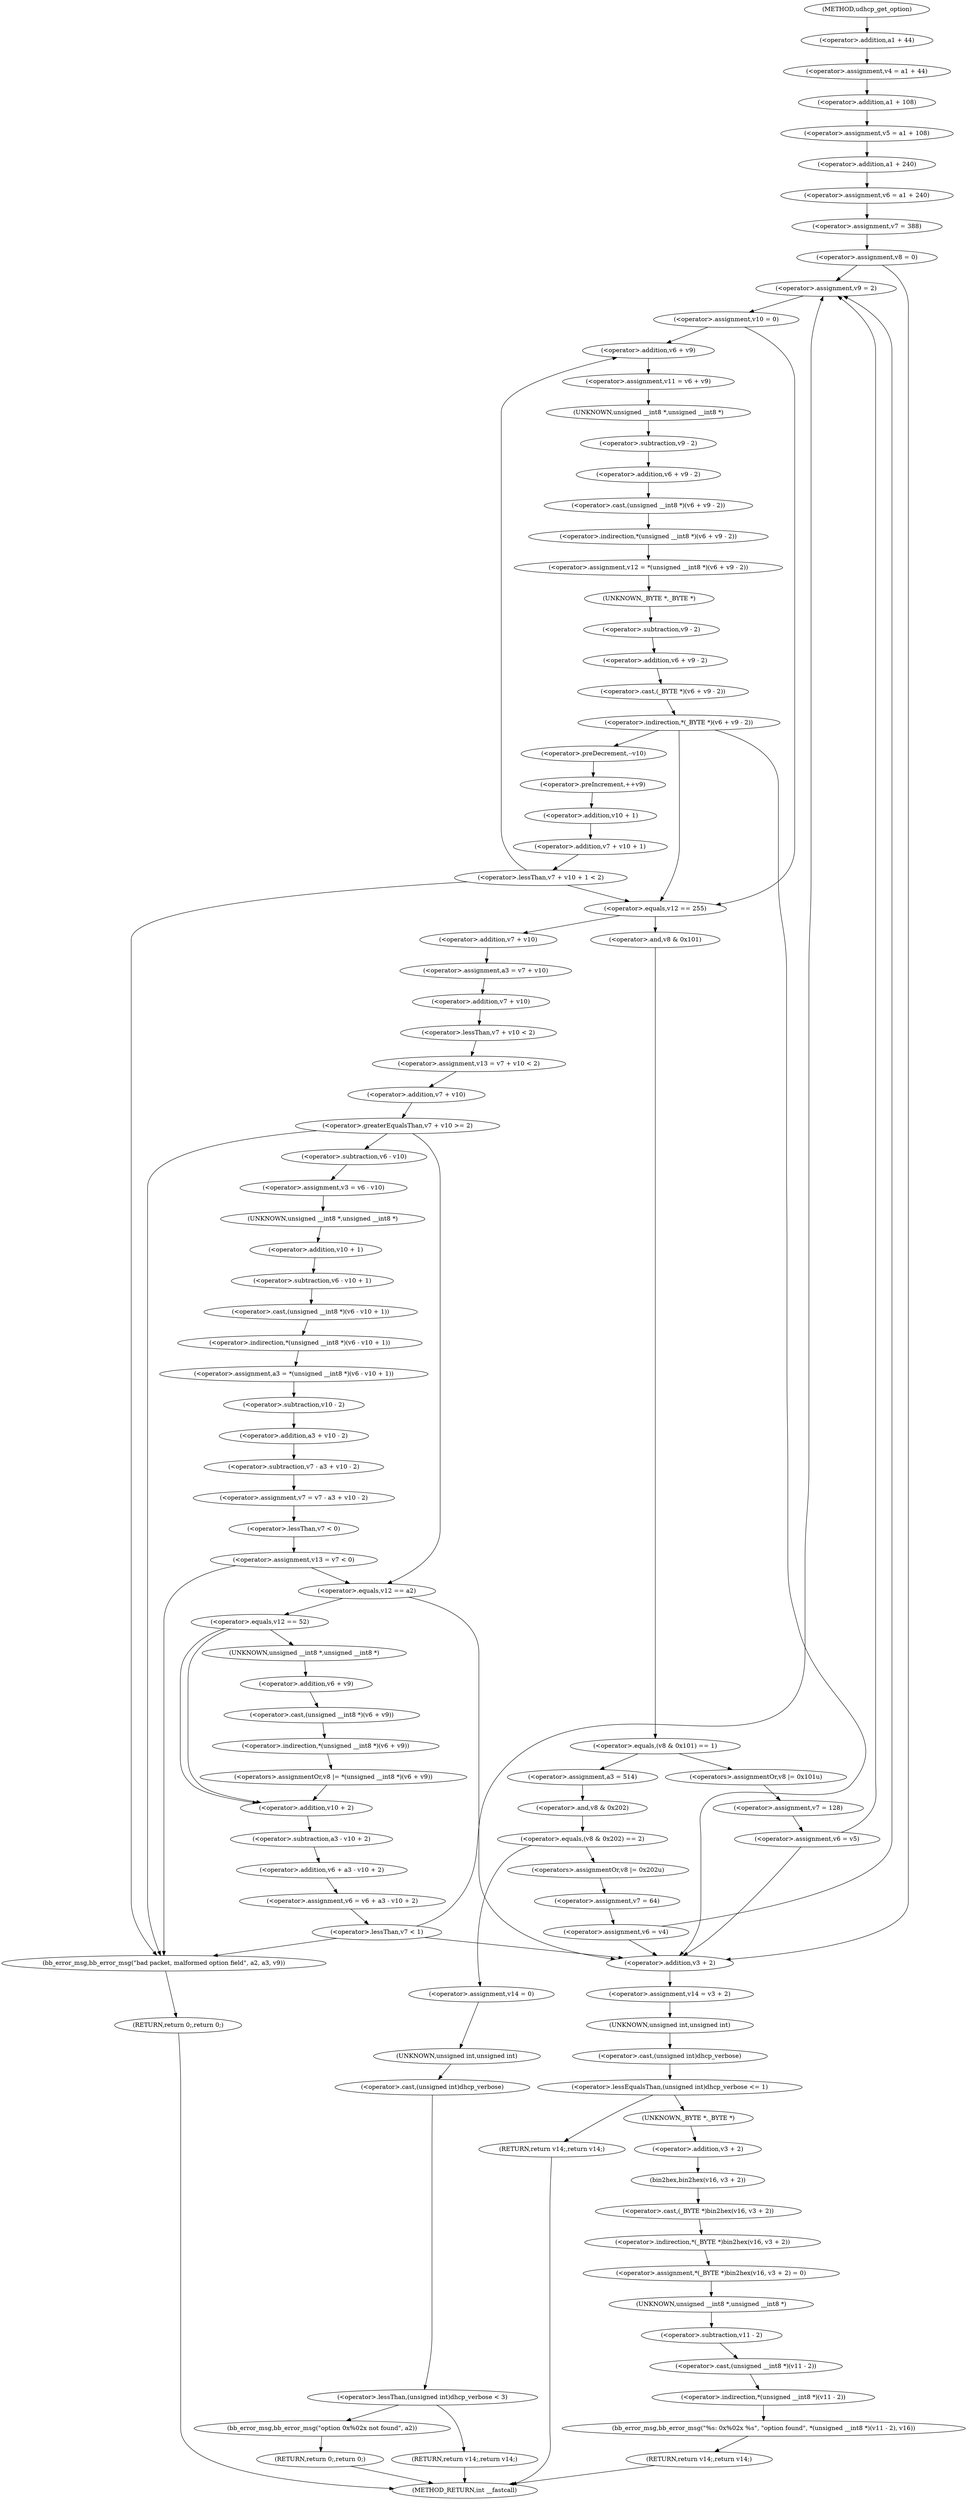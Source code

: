 digraph udhcp_get_option {  
"1000132" [label = "(<operator>.assignment,v4 = a1 + 44)" ]
"1000134" [label = "(<operator>.addition,a1 + 44)" ]
"1000137" [label = "(<operator>.assignment,v5 = a1 + 108)" ]
"1000139" [label = "(<operator>.addition,a1 + 108)" ]
"1000142" [label = "(<operator>.assignment,v6 = a1 + 240)" ]
"1000144" [label = "(<operator>.addition,a1 + 240)" ]
"1000147" [label = "(<operator>.assignment,v7 = 388)" ]
"1000150" [label = "(<operator>.assignment,v8 = 0)" ]
"1000156" [label = "(<operator>.assignment,v9 = 2)" ]
"1000159" [label = "(<operator>.assignment,v10 = 0)" ]
"1000165" [label = "(<operator>.assignment,v11 = v6 + v9)" ]
"1000167" [label = "(<operator>.addition,v6 + v9)" ]
"1000170" [label = "(<operator>.assignment,v12 = *(unsigned __int8 *)(v6 + v9 - 2))" ]
"1000172" [label = "(<operator>.indirection,*(unsigned __int8 *)(v6 + v9 - 2))" ]
"1000173" [label = "(<operator>.cast,(unsigned __int8 *)(v6 + v9 - 2))" ]
"1000174" [label = "(UNKNOWN,unsigned __int8 *,unsigned __int8 *)" ]
"1000175" [label = "(<operator>.addition,v6 + v9 - 2)" ]
"1000177" [label = "(<operator>.subtraction,v9 - 2)" ]
"1000181" [label = "(<operator>.indirection,*(_BYTE *)(v6 + v9 - 2))" ]
"1000182" [label = "(<operator>.cast,(_BYTE *)(v6 + v9 - 2))" ]
"1000183" [label = "(UNKNOWN,_BYTE *,_BYTE *)" ]
"1000184" [label = "(<operator>.addition,v6 + v9 - 2)" ]
"1000186" [label = "(<operator>.subtraction,v9 - 2)" ]
"1000190" [label = "(<operator>.preDecrement,--v10)" ]
"1000192" [label = "(<operator>.preIncrement,++v9)" ]
"1000195" [label = "(<operator>.lessThan,v7 + v10 + 1 < 2)" ]
"1000196" [label = "(<operator>.addition,v7 + v10 + 1)" ]
"1000198" [label = "(<operator>.addition,v10 + 1)" ]
"1000204" [label = "(<operator>.equals,v12 == 255)" ]
"1000209" [label = "(<operator>.equals,(v8 & 0x101) == 1)" ]
"1000210" [label = "(<operator>.and,v8 & 0x101)" ]
"1000215" [label = "(<operators>.assignmentOr,v8 |= 0x101u)" ]
"1000218" [label = "(<operator>.assignment,v7 = 128)" ]
"1000221" [label = "(<operator>.assignment,v6 = v5)" ]
"1000225" [label = "(<operator>.assignment,a3 = 514)" ]
"1000229" [label = "(<operator>.equals,(v8 & 0x202) == 2)" ]
"1000230" [label = "(<operator>.and,v8 & 0x202)" ]
"1000235" [label = "(<operators>.assignmentOr,v8 |= 0x202u)" ]
"1000238" [label = "(<operator>.assignment,v7 = 64)" ]
"1000241" [label = "(<operator>.assignment,v6 = v4)" ]
"1000245" [label = "(<operator>.assignment,v14 = 0)" ]
"1000249" [label = "(<operator>.lessThan,(unsigned int)dhcp_verbose < 3)" ]
"1000250" [label = "(<operator>.cast,(unsigned int)dhcp_verbose)" ]
"1000251" [label = "(UNKNOWN,unsigned int,unsigned int)" ]
"1000254" [label = "(RETURN,return v14;,return v14;)" ]
"1000256" [label = "(bb_error_msg,bb_error_msg(\"option 0x%02x not found\", a2))" ]
"1000259" [label = "(RETURN,return 0;,return 0;)" ]
"1000261" [label = "(<operator>.assignment,a3 = v7 + v10)" ]
"1000263" [label = "(<operator>.addition,v7 + v10)" ]
"1000266" [label = "(<operator>.assignment,v13 = v7 + v10 < 2)" ]
"1000268" [label = "(<operator>.lessThan,v7 + v10 < 2)" ]
"1000269" [label = "(<operator>.addition,v7 + v10)" ]
"1000274" [label = "(<operator>.greaterEqualsThan,v7 + v10 >= 2)" ]
"1000275" [label = "(<operator>.addition,v7 + v10)" ]
"1000280" [label = "(<operator>.assignment,v3 = v6 - v10)" ]
"1000282" [label = "(<operator>.subtraction,v6 - v10)" ]
"1000285" [label = "(<operator>.assignment,a3 = *(unsigned __int8 *)(v6 - v10 + 1))" ]
"1000287" [label = "(<operator>.indirection,*(unsigned __int8 *)(v6 - v10 + 1))" ]
"1000288" [label = "(<operator>.cast,(unsigned __int8 *)(v6 - v10 + 1))" ]
"1000289" [label = "(UNKNOWN,unsigned __int8 *,unsigned __int8 *)" ]
"1000290" [label = "(<operator>.subtraction,v6 - v10 + 1)" ]
"1000292" [label = "(<operator>.addition,v10 + 1)" ]
"1000295" [label = "(<operator>.assignment,v7 = v7 - a3 + v10 - 2)" ]
"1000297" [label = "(<operator>.subtraction,v7 - a3 + v10 - 2)" ]
"1000299" [label = "(<operator>.addition,a3 + v10 - 2)" ]
"1000301" [label = "(<operator>.subtraction,v10 - 2)" ]
"1000304" [label = "(<operator>.assignment,v13 = v7 < 0)" ]
"1000306" [label = "(<operator>.lessThan,v7 < 0)" ]
"1000313" [label = "(bb_error_msg,bb_error_msg(\"bad packet, malformed option field\", a2, a3, v9))" ]
"1000318" [label = "(RETURN,return 0;,return 0;)" ]
"1000321" [label = "(<operator>.equals,v12 == a2)" ]
"1000326" [label = "(<operator>.equals,v12 == 52)" ]
"1000332" [label = "(<operators>.assignmentOr,v8 |= *(unsigned __int8 *)(v6 + v9))" ]
"1000334" [label = "(<operator>.indirection,*(unsigned __int8 *)(v6 + v9))" ]
"1000335" [label = "(<operator>.cast,(unsigned __int8 *)(v6 + v9))" ]
"1000336" [label = "(UNKNOWN,unsigned __int8 *,unsigned __int8 *)" ]
"1000337" [label = "(<operator>.addition,v6 + v9)" ]
"1000340" [label = "(<operator>.assignment,v6 = v6 + a3 - v10 + 2)" ]
"1000342" [label = "(<operator>.addition,v6 + a3 - v10 + 2)" ]
"1000344" [label = "(<operator>.subtraction,a3 - v10 + 2)" ]
"1000346" [label = "(<operator>.addition,v10 + 2)" ]
"1000350" [label = "(<operator>.lessThan,v7 < 1)" ]
"1000354" [label = "(<operator>.assignment,v14 = v3 + 2)" ]
"1000356" [label = "(<operator>.addition,v3 + 2)" ]
"1000360" [label = "(<operator>.lessEqualsThan,(unsigned int)dhcp_verbose <= 1)" ]
"1000361" [label = "(<operator>.cast,(unsigned int)dhcp_verbose)" ]
"1000362" [label = "(UNKNOWN,unsigned int,unsigned int)" ]
"1000365" [label = "(RETURN,return v14;,return v14;)" ]
"1000367" [label = "(<operator>.assignment,*(_BYTE *)bin2hex(v16, v3 + 2) = 0)" ]
"1000368" [label = "(<operator>.indirection,*(_BYTE *)bin2hex(v16, v3 + 2))" ]
"1000369" [label = "(<operator>.cast,(_BYTE *)bin2hex(v16, v3 + 2))" ]
"1000370" [label = "(UNKNOWN,_BYTE *,_BYTE *)" ]
"1000371" [label = "(bin2hex,bin2hex(v16, v3 + 2))" ]
"1000373" [label = "(<operator>.addition,v3 + 2)" ]
"1000377" [label = "(bb_error_msg,bb_error_msg(\"%s: 0x%02x %s\", \"option found\", *(unsigned __int8 *)(v11 - 2), v16))" ]
"1000380" [label = "(<operator>.indirection,*(unsigned __int8 *)(v11 - 2))" ]
"1000381" [label = "(<operator>.cast,(unsigned __int8 *)(v11 - 2))" ]
"1000382" [label = "(UNKNOWN,unsigned __int8 *,unsigned __int8 *)" ]
"1000383" [label = "(<operator>.subtraction,v11 - 2)" ]
"1000387" [label = "(RETURN,return v14;,return v14;)" ]
"1000114" [label = "(METHOD,udhcp_get_option)" ]
"1000389" [label = "(METHOD_RETURN,int __fastcall)" ]
  "1000132" -> "1000139" 
  "1000134" -> "1000132" 
  "1000137" -> "1000144" 
  "1000139" -> "1000137" 
  "1000142" -> "1000147" 
  "1000144" -> "1000142" 
  "1000147" -> "1000150" 
  "1000150" -> "1000156" 
  "1000150" -> "1000356" 
  "1000156" -> "1000159" 
  "1000159" -> "1000167" 
  "1000159" -> "1000204" 
  "1000165" -> "1000174" 
  "1000167" -> "1000165" 
  "1000170" -> "1000183" 
  "1000172" -> "1000170" 
  "1000173" -> "1000172" 
  "1000174" -> "1000177" 
  "1000175" -> "1000173" 
  "1000177" -> "1000175" 
  "1000181" -> "1000204" 
  "1000181" -> "1000356" 
  "1000181" -> "1000190" 
  "1000182" -> "1000181" 
  "1000183" -> "1000186" 
  "1000184" -> "1000182" 
  "1000186" -> "1000184" 
  "1000190" -> "1000192" 
  "1000192" -> "1000198" 
  "1000195" -> "1000167" 
  "1000195" -> "1000204" 
  "1000195" -> "1000313" 
  "1000196" -> "1000195" 
  "1000198" -> "1000196" 
  "1000204" -> "1000210" 
  "1000204" -> "1000263" 
  "1000209" -> "1000215" 
  "1000209" -> "1000225" 
  "1000210" -> "1000209" 
  "1000215" -> "1000218" 
  "1000218" -> "1000221" 
  "1000221" -> "1000156" 
  "1000221" -> "1000356" 
  "1000225" -> "1000230" 
  "1000229" -> "1000235" 
  "1000229" -> "1000245" 
  "1000230" -> "1000229" 
  "1000235" -> "1000238" 
  "1000238" -> "1000241" 
  "1000241" -> "1000156" 
  "1000241" -> "1000356" 
  "1000245" -> "1000251" 
  "1000249" -> "1000254" 
  "1000249" -> "1000256" 
  "1000250" -> "1000249" 
  "1000251" -> "1000250" 
  "1000254" -> "1000389" 
  "1000256" -> "1000259" 
  "1000259" -> "1000389" 
  "1000261" -> "1000269" 
  "1000263" -> "1000261" 
  "1000266" -> "1000275" 
  "1000268" -> "1000266" 
  "1000269" -> "1000268" 
  "1000274" -> "1000282" 
  "1000274" -> "1000313" 
  "1000274" -> "1000321" 
  "1000275" -> "1000274" 
  "1000280" -> "1000289" 
  "1000282" -> "1000280" 
  "1000285" -> "1000301" 
  "1000287" -> "1000285" 
  "1000288" -> "1000287" 
  "1000289" -> "1000292" 
  "1000290" -> "1000288" 
  "1000292" -> "1000290" 
  "1000295" -> "1000306" 
  "1000297" -> "1000295" 
  "1000299" -> "1000297" 
  "1000301" -> "1000299" 
  "1000304" -> "1000313" 
  "1000304" -> "1000321" 
  "1000306" -> "1000304" 
  "1000313" -> "1000318" 
  "1000318" -> "1000389" 
  "1000321" -> "1000356" 
  "1000321" -> "1000326" 
  "1000326" -> "1000336" 
  "1000326" -> "1000346" 
  "1000326" -> "1000346" 
  "1000332" -> "1000346" 
  "1000334" -> "1000332" 
  "1000335" -> "1000334" 
  "1000336" -> "1000337" 
  "1000337" -> "1000335" 
  "1000340" -> "1000350" 
  "1000342" -> "1000340" 
  "1000344" -> "1000342" 
  "1000346" -> "1000344" 
  "1000350" -> "1000156" 
  "1000350" -> "1000356" 
  "1000350" -> "1000313" 
  "1000354" -> "1000362" 
  "1000356" -> "1000354" 
  "1000360" -> "1000370" 
  "1000360" -> "1000365" 
  "1000361" -> "1000360" 
  "1000362" -> "1000361" 
  "1000365" -> "1000389" 
  "1000367" -> "1000382" 
  "1000368" -> "1000367" 
  "1000369" -> "1000368" 
  "1000370" -> "1000373" 
  "1000371" -> "1000369" 
  "1000373" -> "1000371" 
  "1000377" -> "1000387" 
  "1000380" -> "1000377" 
  "1000381" -> "1000380" 
  "1000382" -> "1000383" 
  "1000383" -> "1000381" 
  "1000387" -> "1000389" 
  "1000114" -> "1000134" 
}
